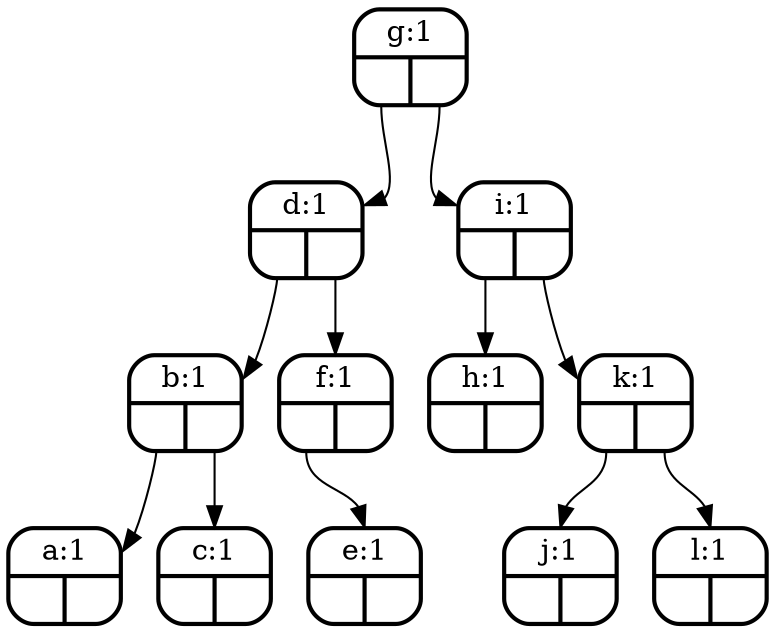 digraph tree {
node [shape = Mrecord, penwidth = 2];
"g"[label="{<f0>g:1|{<f1>|<f2>}}"color=black];
"d"[label="{<f0>d:1|{<f1>|<f2>}}"color=black];
"b"[label="{<f0>b:1|{<f1>|<f2>}}"color=black];
"a"[label="{<f0>a:1|{<f1>|<f2>}}"color=black];
"b":f1 -> "a":f0;
"c"[label="{<f0>c:1|{<f1>|<f2>}}"color=black];
"b":f2 -> "c":f0;
"d":f1 -> "b":f0;
"f"[label="{<f0>f:1|{<f1>|<f2>}}"color=black];
"e"[label="{<f0>e:1|{<f1>|<f2>}}"color=black];
"f":f1 -> "e":f0;
"d":f2 -> "f":f0;
"g":f1 -> "d":f0;
"i"[label="{<f0>i:1|{<f1>|<f2>}}"color=black];
"h"[label="{<f0>h:1|{<f1>|<f2>}}"color=black];
"i":f1 -> "h":f0;
"k"[label="{<f0>k:1|{<f1>|<f2>}}"color=black];
"j"[label="{<f0>j:1|{<f1>|<f2>}}"color=black];
"k":f1 -> "j":f0;
"l"[label="{<f0>l:1|{<f1>|<f2>}}"color=black];
"k":f2 -> "l":f0;
"i":f2 -> "k":f0;
"g":f2 -> "i":f0;
}
